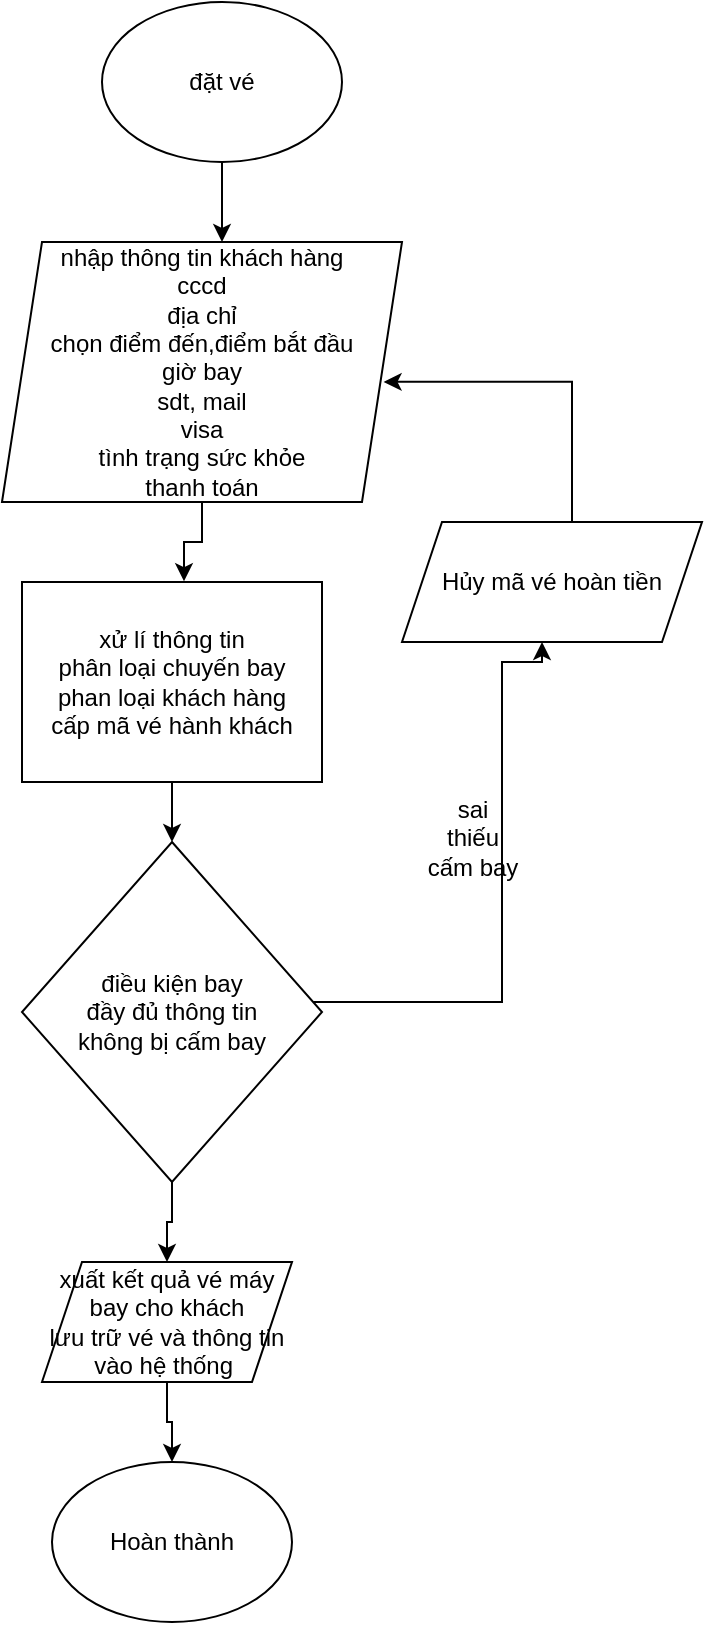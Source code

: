 <mxfile version="28.2.3">
  <diagram name="Trang-1" id="EiqQzYF886wNTERTF4o0">
    <mxGraphModel dx="1039" dy="610" grid="1" gridSize="10" guides="1" tooltips="1" connect="1" arrows="1" fold="1" page="1" pageScale="1" pageWidth="827" pageHeight="1169" math="0" shadow="0">
      <root>
        <mxCell id="0" />
        <mxCell id="1" parent="0" />
        <mxCell id="wBQCG5dPiOvkdkUIekM6-1" value="đặt vé" style="ellipse;whiteSpace=wrap;html=1;" vertex="1" parent="1">
          <mxGeometry x="360" y="70" width="120" height="80" as="geometry" />
        </mxCell>
        <mxCell id="wBQCG5dPiOvkdkUIekM6-3" style="edgeStyle=orthogonalEdgeStyle;rounded=0;orthogonalLoop=1;jettySize=auto;html=1;exitX=0.5;exitY=1;exitDx=0;exitDy=0;entryX=0.54;entryY=-0.004;entryDx=0;entryDy=0;entryPerimeter=0;" edge="1" parent="1" source="wBQCG5dPiOvkdkUIekM6-2" target="wBQCG5dPiOvkdkUIekM6-9">
          <mxGeometry relative="1" as="geometry">
            <mxPoint x="400" y="340" as="targetPoint" />
          </mxGeometry>
        </mxCell>
        <mxCell id="wBQCG5dPiOvkdkUIekM6-2" value="nhập thông tin khách hàng&lt;div&gt;cccd&lt;/div&gt;&lt;div&gt;địa chỉ&lt;/div&gt;&lt;div&gt;chọn điểm đến,điểm bắt đầu&lt;/div&gt;&lt;div&gt;giờ bay&lt;/div&gt;&lt;div&gt;sdt, mail&lt;/div&gt;&lt;div&gt;visa&lt;/div&gt;&lt;div&gt;tình trạng sức khỏe&lt;/div&gt;&lt;div&gt;thanh toán&lt;/div&gt;" style="shape=parallelogram;perimeter=parallelogramPerimeter;whiteSpace=wrap;html=1;fixedSize=1;" vertex="1" parent="1">
          <mxGeometry x="310" y="190" width="200" height="130" as="geometry" />
        </mxCell>
        <mxCell id="wBQCG5dPiOvkdkUIekM6-4" style="edgeStyle=orthogonalEdgeStyle;rounded=0;orthogonalLoop=1;jettySize=auto;html=1;entryX=0.55;entryY=0;entryDx=0;entryDy=0;entryPerimeter=0;" edge="1" parent="1" source="wBQCG5dPiOvkdkUIekM6-1" target="wBQCG5dPiOvkdkUIekM6-2">
          <mxGeometry relative="1" as="geometry" />
        </mxCell>
        <mxCell id="wBQCG5dPiOvkdkUIekM6-7" value="sai&lt;div&gt;thiếu&lt;/div&gt;&lt;div&gt;cấm bay&lt;/div&gt;&lt;div&gt;&lt;br&gt;&lt;/div&gt;" style="text;html=1;align=center;verticalAlign=middle;resizable=0;points=[];autosize=1;strokeColor=none;fillColor=none;" vertex="1" parent="1">
          <mxGeometry x="510" y="460" width="70" height="70" as="geometry" />
        </mxCell>
        <mxCell id="wBQCG5dPiOvkdkUIekM6-13" style="edgeStyle=orthogonalEdgeStyle;rounded=0;orthogonalLoop=1;jettySize=auto;html=1;entryX=0.5;entryY=0;entryDx=0;entryDy=0;" edge="1" parent="1" source="wBQCG5dPiOvkdkUIekM6-9" target="wBQCG5dPiOvkdkUIekM6-11">
          <mxGeometry relative="1" as="geometry" />
        </mxCell>
        <mxCell id="wBQCG5dPiOvkdkUIekM6-9" value="xử lí thông tin&lt;div&gt;phân loại chuyến bay&lt;/div&gt;&lt;div&gt;phan loại khách hàng&lt;/div&gt;&lt;div&gt;cấp mã vé hành khách&lt;/div&gt;" style="rounded=0;whiteSpace=wrap;html=1;" vertex="1" parent="1">
          <mxGeometry x="320" y="360" width="150" height="100" as="geometry" />
        </mxCell>
        <mxCell id="wBQCG5dPiOvkdkUIekM6-17" style="edgeStyle=orthogonalEdgeStyle;rounded=0;orthogonalLoop=1;jettySize=auto;html=1;entryX=0.5;entryY=0;entryDx=0;entryDy=0;" edge="1" parent="1" source="wBQCG5dPiOvkdkUIekM6-11" target="wBQCG5dPiOvkdkUIekM6-14">
          <mxGeometry relative="1" as="geometry" />
        </mxCell>
        <mxCell id="wBQCG5dPiOvkdkUIekM6-11" value="điều kiện bay&lt;div&gt;đầy đủ thông tin&lt;/div&gt;&lt;div&gt;không bị cấm bay&lt;/div&gt;" style="rhombus;whiteSpace=wrap;html=1;" vertex="1" parent="1">
          <mxGeometry x="320" y="490" width="150" height="170" as="geometry" />
        </mxCell>
        <mxCell id="wBQCG5dPiOvkdkUIekM6-12" style="edgeStyle=orthogonalEdgeStyle;rounded=0;orthogonalLoop=1;jettySize=auto;html=1;" edge="1" parent="1" source="wBQCG5dPiOvkdkUIekM6-11">
          <mxGeometry relative="1" as="geometry">
            <mxPoint x="580" y="390" as="targetPoint" />
            <Array as="points">
              <mxPoint x="560" y="570" />
              <mxPoint x="560" y="400" />
              <mxPoint x="580" y="400" />
              <mxPoint x="580" y="390" />
            </Array>
          </mxGeometry>
        </mxCell>
        <mxCell id="wBQCG5dPiOvkdkUIekM6-20" value="" style="edgeStyle=orthogonalEdgeStyle;rounded=0;orthogonalLoop=1;jettySize=auto;html=1;" edge="1" parent="1" source="wBQCG5dPiOvkdkUIekM6-14" target="wBQCG5dPiOvkdkUIekM6-19">
          <mxGeometry relative="1" as="geometry" />
        </mxCell>
        <mxCell id="wBQCG5dPiOvkdkUIekM6-14" value="xuất kết quả vé máy bay cho khách&lt;div&gt;lưu trữ vé và thông tin vào hệ thống&amp;nbsp;&lt;/div&gt;" style="shape=parallelogram;perimeter=parallelogramPerimeter;whiteSpace=wrap;html=1;fixedSize=1;" vertex="1" parent="1">
          <mxGeometry x="330" y="700" width="125" height="60" as="geometry" />
        </mxCell>
        <mxCell id="wBQCG5dPiOvkdkUIekM6-16" style="edgeStyle=orthogonalEdgeStyle;rounded=0;orthogonalLoop=1;jettySize=auto;html=1;entryX=0.954;entryY=0.538;entryDx=0;entryDy=0;entryPerimeter=0;" edge="1" parent="1" target="wBQCG5dPiOvkdkUIekM6-2">
          <mxGeometry relative="1" as="geometry">
            <mxPoint x="595" y="330" as="sourcePoint" />
            <mxPoint x="510" y="255" as="targetPoint" />
            <Array as="points">
              <mxPoint x="595" y="260" />
            </Array>
          </mxGeometry>
        </mxCell>
        <mxCell id="wBQCG5dPiOvkdkUIekM6-15" value="Hủy mã vé hoàn tiền" style="shape=parallelogram;perimeter=parallelogramPerimeter;whiteSpace=wrap;html=1;fixedSize=1;" vertex="1" parent="1">
          <mxGeometry x="510" y="330" width="150" height="60" as="geometry" />
        </mxCell>
        <mxCell id="wBQCG5dPiOvkdkUIekM6-19" value="Hoàn thành" style="ellipse;whiteSpace=wrap;html=1;" vertex="1" parent="1">
          <mxGeometry x="335" y="800" width="120" height="80" as="geometry" />
        </mxCell>
      </root>
    </mxGraphModel>
  </diagram>
</mxfile>
